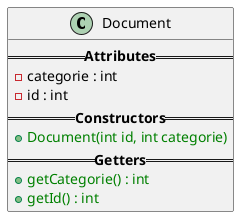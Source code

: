 @startuml
class Document{
    ==<b>Attributes</b>==
        - categorie : int
        - id : int
    ==<b>Constructors</b>==
        +<color:green>Document(int id, int categorie)</color>
    ==<b>Getters</b>==
        +<color:green>getCategorie() : int</color>
        +<color:green>getId() : int</color>
}
@enduml
'895dcd0acd09026444b0a4ddff92e3ad  -
